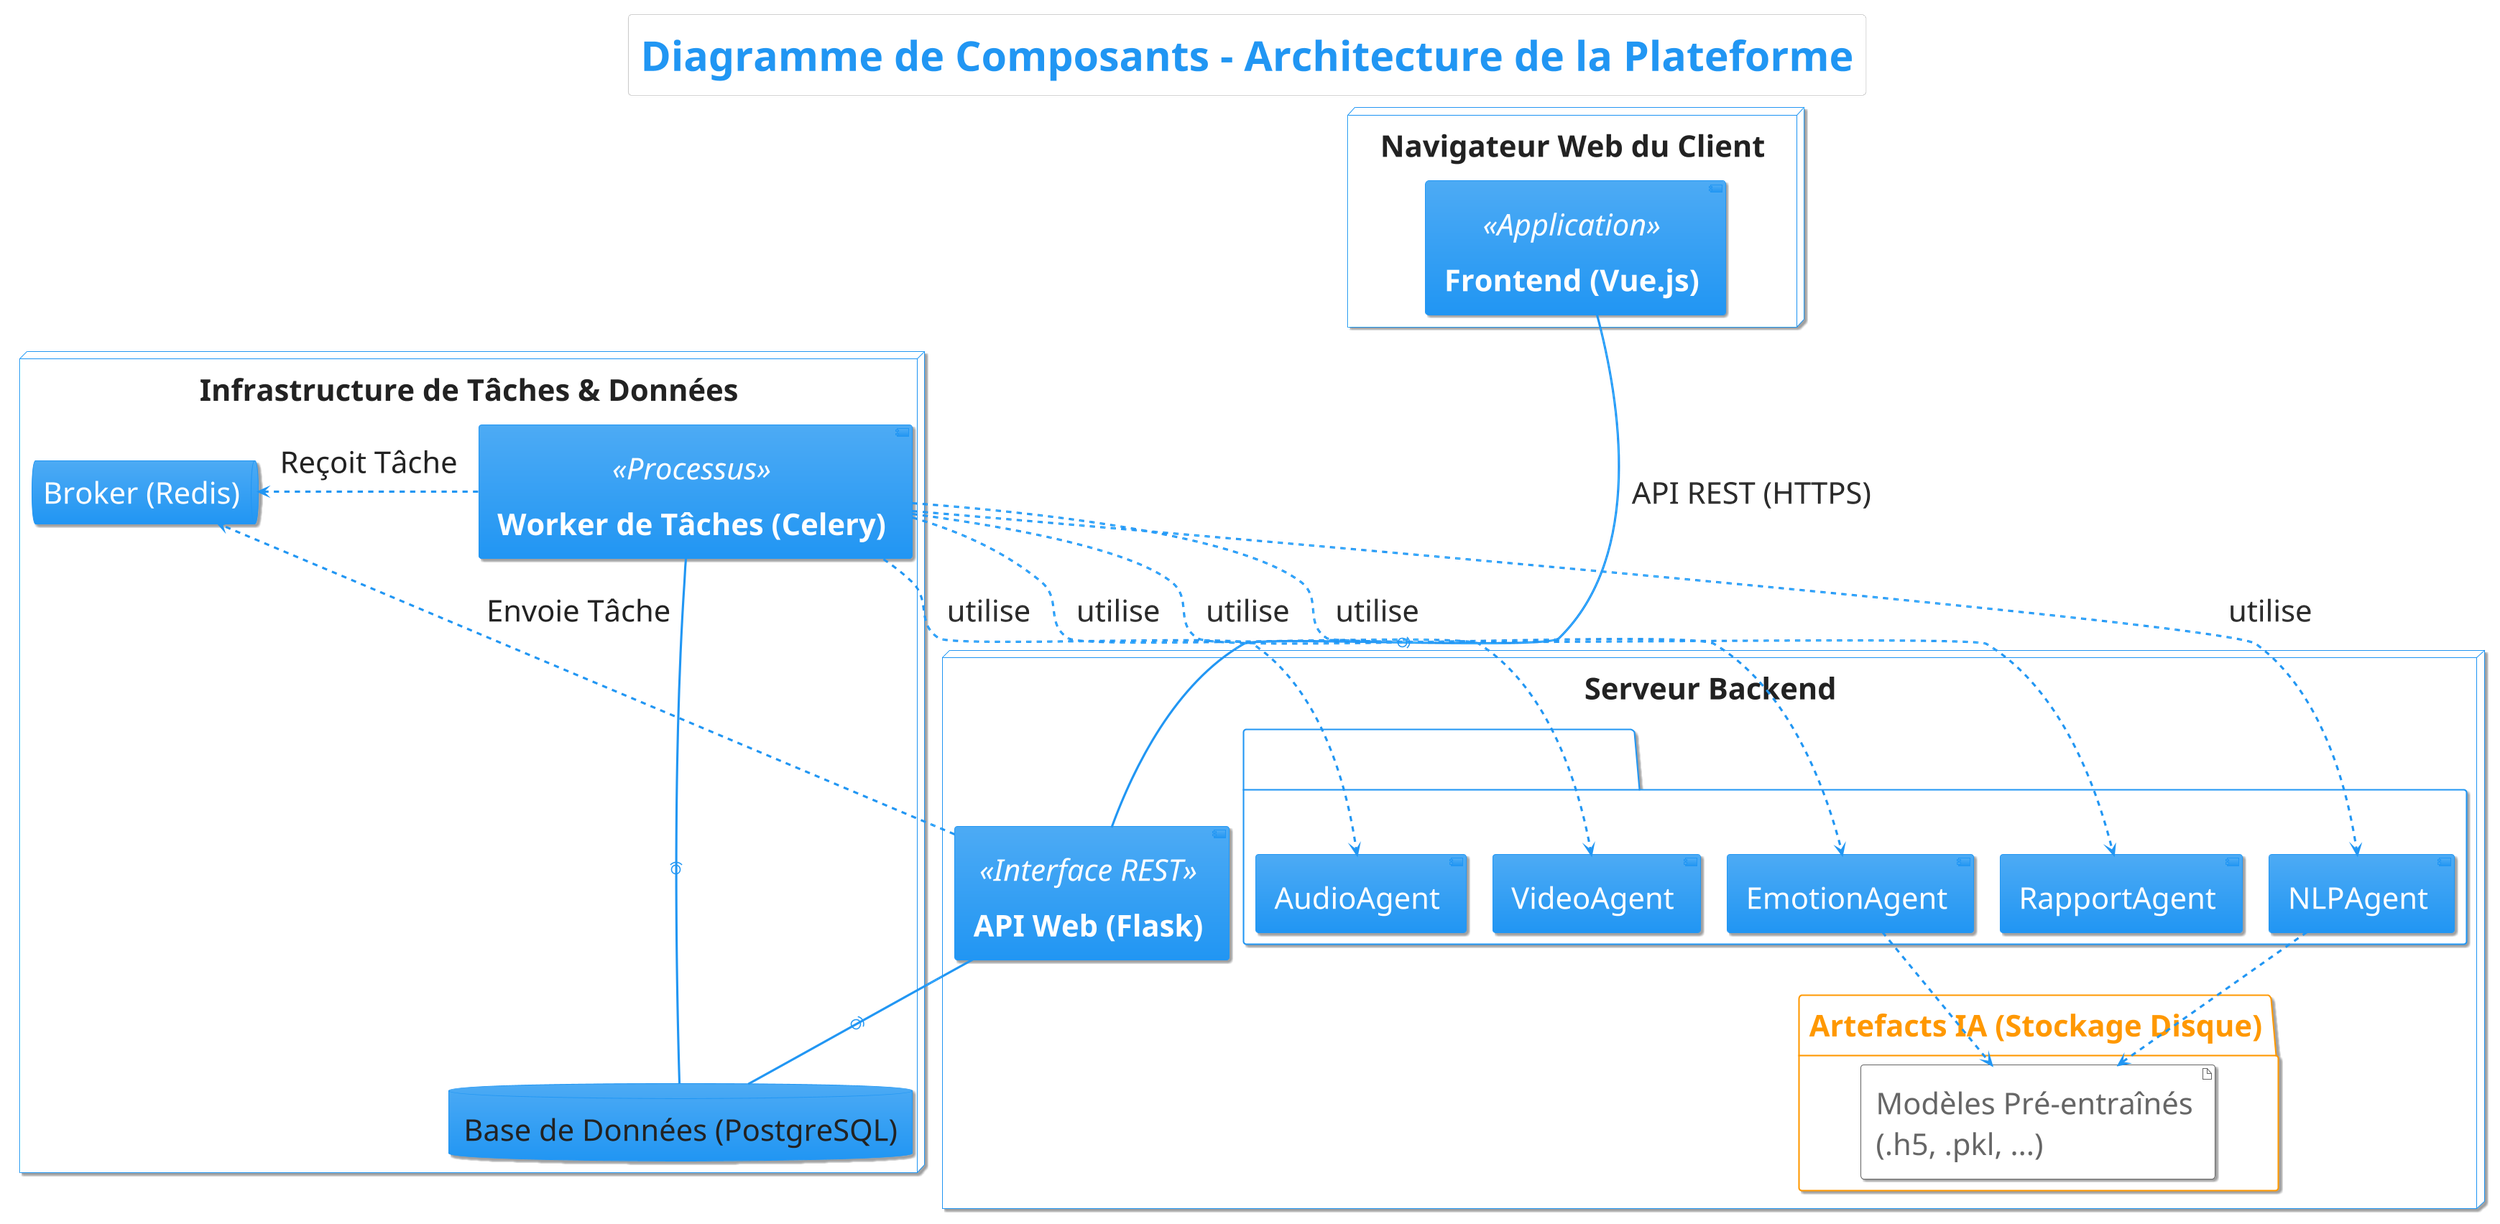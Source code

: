 @startuml Diag-composant- Architecture Log
!theme materia
skinparam DefaultFontSize 40
skinparam TitleFontSize 55
skinparam CaptionFontSize 50
skinparam NoteFontSize 50
skinparam ActorFontSize 50
skinparam UsecaseFontSize 50

title **Diagramme de Composants - Architecture de la Plateforme**

skinparam componentStyle uml2


node "Navigateur Web du Client" as ClientNode {
    [**Frontend (Vue.js)**] as FE <<Application>>
}

node "Serveur Backend" as ServerNode {
    [**API Web (Flask)**] as API <<Interface REST>>
    
    package "Bibliothèque d'Agents IA" <<(Python)>> {
        [NLPAgent]
        [AudioAgent]
        [VideoAgent]
        [EmotionAgent]
        [RapportAgent]
    }
    
    folder "Artefacts IA (Stockage Disque)" as Storage {
       artifact "Modèles Pré-entraînés\n(.h5, .pkl, ...)" as Models
    }
}

node "Infrastructure de Tâches & Données" as InfraNode {
    [**Worker de Tâches (Celery)**] as Worker <<Processus>>
    queue "Broker (Redis)" as Broker
    database "Base de Données (PostgreSQL)" as DB
}

' --- Relations de Dépendance et de Communication ---

' Le Frontend communique avec l'API
FE --(0- API : API REST (HTTPS)

' L'API communique avec la BDD et le Broker
API --(0- DB
API .right.> Broker : Envoie Tâche

' Le Worker communique avec le Broker et la BDD
Worker .left.> Broker : Reçoit Tâche
Worker --(0- DB

' Le Worker utilise les agents
Worker ..> [NLPAgent] : utilise
Worker ..> [AudioAgent] : utilise
Worker ..> [VideoAgent] : utilise
Worker ..> [EmotionAgent] : utilise
Worker ..> [RapportAgent] : utilise

' Les Agents chargent les modèles
[NLPAgent] ..> Models
[EmotionAgent] ..> Models



@enduml
